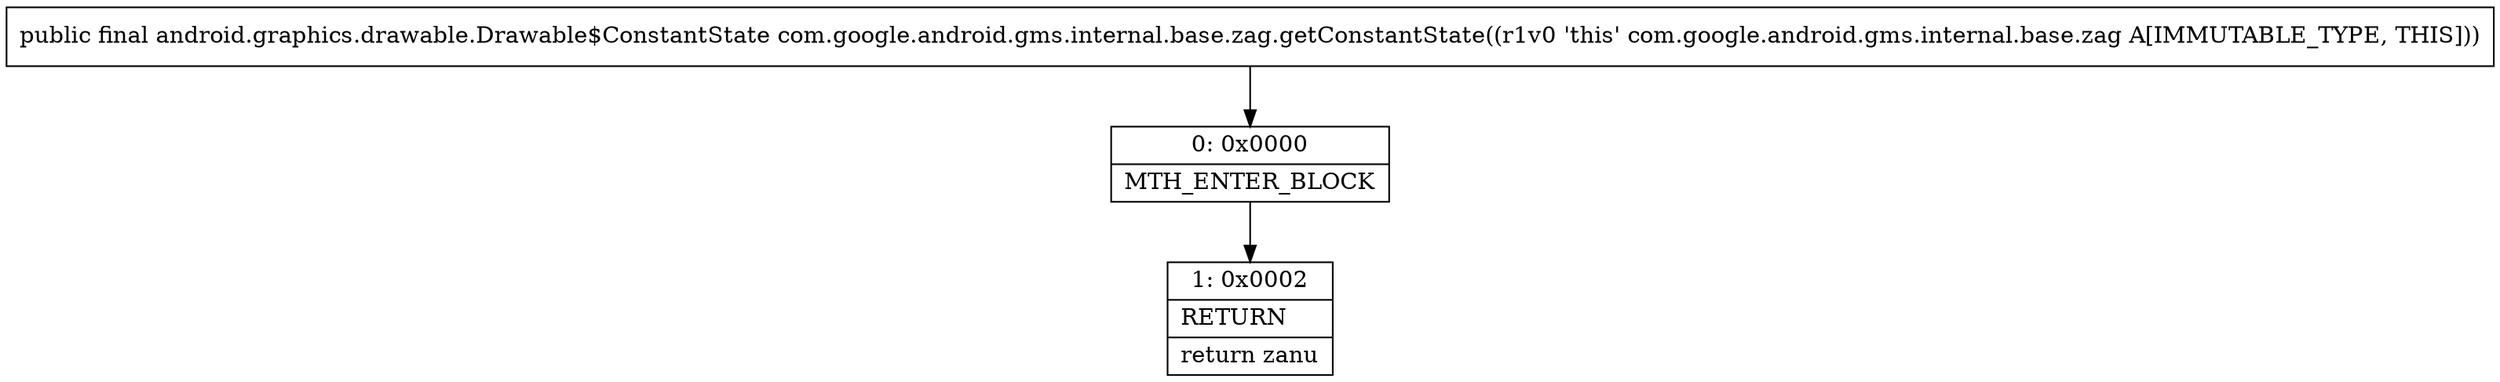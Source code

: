 digraph "CFG forcom.google.android.gms.internal.base.zag.getConstantState()Landroid\/graphics\/drawable\/Drawable$ConstantState;" {
Node_0 [shape=record,label="{0\:\ 0x0000|MTH_ENTER_BLOCK\l}"];
Node_1 [shape=record,label="{1\:\ 0x0002|RETURN\l|return zanu\l}"];
MethodNode[shape=record,label="{public final android.graphics.drawable.Drawable$ConstantState com.google.android.gms.internal.base.zag.getConstantState((r1v0 'this' com.google.android.gms.internal.base.zag A[IMMUTABLE_TYPE, THIS])) }"];
MethodNode -> Node_0;
Node_0 -> Node_1;
}

